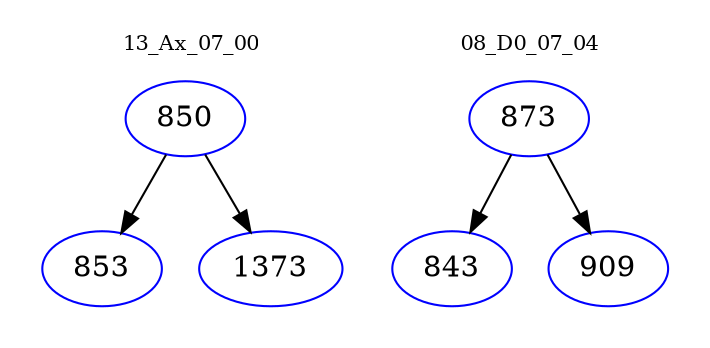 digraph{
subgraph cluster_0 {
color = white
label = "13_Ax_07_00";
fontsize=10;
T0_850 [label="850", color="blue"]
T0_850 -> T0_853 [color="black"]
T0_853 [label="853", color="blue"]
T0_850 -> T0_1373 [color="black"]
T0_1373 [label="1373", color="blue"]
}
subgraph cluster_1 {
color = white
label = "08_D0_07_04";
fontsize=10;
T1_873 [label="873", color="blue"]
T1_873 -> T1_843 [color="black"]
T1_843 [label="843", color="blue"]
T1_873 -> T1_909 [color="black"]
T1_909 [label="909", color="blue"]
}
}
